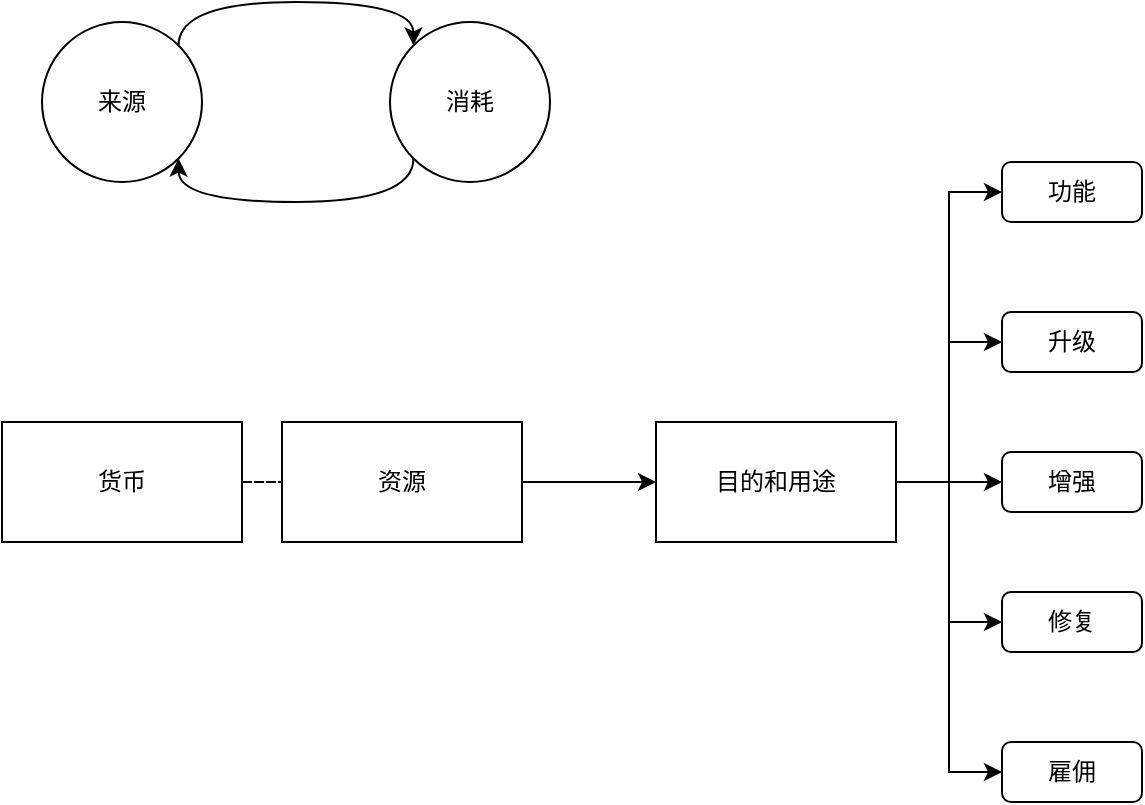 <mxfile version="22.1.16" type="github">
  <diagram name="第 1 页" id="GztoGZoLDA_IP8yJrQvN">
    <mxGraphModel dx="989" dy="1690" grid="1" gridSize="10" guides="1" tooltips="1" connect="1" arrows="1" fold="1" page="1" pageScale="1" pageWidth="827" pageHeight="1169" math="0" shadow="0">
      <root>
        <mxCell id="0" />
        <mxCell id="1" parent="0" />
        <mxCell id="jYttO9liqktZ8NMW96-u-7" style="edgeStyle=orthogonalEdgeStyle;rounded=0;orthogonalLoop=1;jettySize=auto;html=1;entryX=0;entryY=0.5;entryDx=0;entryDy=0;dashed=1;endArrow=none;endFill=0;" edge="1" parent="1" source="jYttO9liqktZ8NMW96-u-1" target="jYttO9liqktZ8NMW96-u-2">
          <mxGeometry relative="1" as="geometry" />
        </mxCell>
        <mxCell id="jYttO9liqktZ8NMW96-u-1" value="货币" style="rounded=0;whiteSpace=wrap;html=1;" vertex="1" parent="1">
          <mxGeometry x="220" y="170" width="120" height="60" as="geometry" />
        </mxCell>
        <mxCell id="jYttO9liqktZ8NMW96-u-3" style="edgeStyle=orthogonalEdgeStyle;rounded=0;orthogonalLoop=1;jettySize=auto;html=1;exitX=1;exitY=0.5;exitDx=0;exitDy=0;entryX=0;entryY=0.5;entryDx=0;entryDy=0;" edge="1" parent="1" source="jYttO9liqktZ8NMW96-u-2" target="jYttO9liqktZ8NMW96-u-4">
          <mxGeometry relative="1" as="geometry">
            <mxPoint x="560.0" y="220" as="targetPoint" />
            <mxPoint x="480.0" y="250.0" as="sourcePoint" />
          </mxGeometry>
        </mxCell>
        <mxCell id="jYttO9liqktZ8NMW96-u-2" value="资源" style="rounded=0;whiteSpace=wrap;html=1;" vertex="1" parent="1">
          <mxGeometry x="360" y="170" width="120" height="60" as="geometry" />
        </mxCell>
        <mxCell id="jYttO9liqktZ8NMW96-u-14" style="edgeStyle=orthogonalEdgeStyle;rounded=0;orthogonalLoop=1;jettySize=auto;html=1;exitX=1;exitY=0.5;exitDx=0;exitDy=0;entryX=0;entryY=0.5;entryDx=0;entryDy=0;" edge="1" parent="1" source="jYttO9liqktZ8NMW96-u-4" target="jYttO9liqktZ8NMW96-u-16">
          <mxGeometry relative="1" as="geometry">
            <mxPoint x="750.0" y="140" as="targetPoint" />
          </mxGeometry>
        </mxCell>
        <mxCell id="jYttO9liqktZ8NMW96-u-18" style="edgeStyle=orthogonalEdgeStyle;rounded=0;orthogonalLoop=1;jettySize=auto;html=1;exitX=1;exitY=0.5;exitDx=0;exitDy=0;entryX=0;entryY=0.5;entryDx=0;entryDy=0;" edge="1" parent="1" source="jYttO9liqktZ8NMW96-u-4" target="jYttO9liqktZ8NMW96-u-17">
          <mxGeometry relative="1" as="geometry" />
        </mxCell>
        <mxCell id="jYttO9liqktZ8NMW96-u-20" style="edgeStyle=orthogonalEdgeStyle;rounded=0;orthogonalLoop=1;jettySize=auto;html=1;exitX=1;exitY=0.5;exitDx=0;exitDy=0;entryX=0;entryY=0.5;entryDx=0;entryDy=0;" edge="1" parent="1" source="jYttO9liqktZ8NMW96-u-4" target="jYttO9liqktZ8NMW96-u-21">
          <mxGeometry relative="1" as="geometry">
            <mxPoint x="700.0" y="280" as="targetPoint" />
          </mxGeometry>
        </mxCell>
        <mxCell id="jYttO9liqktZ8NMW96-u-22" style="edgeStyle=orthogonalEdgeStyle;rounded=0;orthogonalLoop=1;jettySize=auto;html=1;exitX=1;exitY=0.5;exitDx=0;exitDy=0;entryX=0;entryY=0.5;entryDx=0;entryDy=0;" edge="1" parent="1" source="jYttO9liqktZ8NMW96-u-4" target="jYttO9liqktZ8NMW96-u-23">
          <mxGeometry relative="1" as="geometry">
            <mxPoint x="690.0" y="330" as="targetPoint" />
          </mxGeometry>
        </mxCell>
        <mxCell id="jYttO9liqktZ8NMW96-u-24" style="edgeStyle=orthogonalEdgeStyle;rounded=0;orthogonalLoop=1;jettySize=auto;html=1;exitX=1;exitY=0.5;exitDx=0;exitDy=0;entryX=0;entryY=0.5;entryDx=0;entryDy=0;" edge="1" parent="1" source="jYttO9liqktZ8NMW96-u-4" target="jYttO9liqktZ8NMW96-u-25">
          <mxGeometry relative="1" as="geometry">
            <mxPoint x="690.0" y="80" as="targetPoint" />
          </mxGeometry>
        </mxCell>
        <mxCell id="jYttO9liqktZ8NMW96-u-4" value="目的和用途" style="rounded=0;whiteSpace=wrap;html=1;" vertex="1" parent="1">
          <mxGeometry x="547" y="170" width="120" height="60" as="geometry" />
        </mxCell>
        <mxCell id="jYttO9liqktZ8NMW96-u-11" style="edgeStyle=orthogonalEdgeStyle;rounded=0;orthogonalLoop=1;jettySize=auto;html=1;exitX=1;exitY=0;exitDx=0;exitDy=0;entryX=0;entryY=0;entryDx=0;entryDy=0;curved=1;" edge="1" parent="1" source="jYttO9liqktZ8NMW96-u-9" target="jYttO9liqktZ8NMW96-u-10">
          <mxGeometry relative="1" as="geometry">
            <Array as="points">
              <mxPoint x="308" y="-40" />
              <mxPoint x="426" y="-40" />
            </Array>
          </mxGeometry>
        </mxCell>
        <mxCell id="jYttO9liqktZ8NMW96-u-9" value="来源" style="ellipse;whiteSpace=wrap;html=1;aspect=fixed;" vertex="1" parent="1">
          <mxGeometry x="240" y="-30" width="80" height="80" as="geometry" />
        </mxCell>
        <mxCell id="jYttO9liqktZ8NMW96-u-12" style="edgeStyle=orthogonalEdgeStyle;rounded=0;orthogonalLoop=1;jettySize=auto;html=1;exitX=0;exitY=1;exitDx=0;exitDy=0;entryX=1;entryY=1;entryDx=0;entryDy=0;curved=1;" edge="1" parent="1" source="jYttO9liqktZ8NMW96-u-10" target="jYttO9liqktZ8NMW96-u-9">
          <mxGeometry relative="1" as="geometry">
            <Array as="points">
              <mxPoint x="426" y="60" />
              <mxPoint x="308" y="60" />
            </Array>
          </mxGeometry>
        </mxCell>
        <mxCell id="jYttO9liqktZ8NMW96-u-10" value="消耗" style="ellipse;whiteSpace=wrap;html=1;aspect=fixed;" vertex="1" parent="1">
          <mxGeometry x="414" y="-30" width="80" height="80" as="geometry" />
        </mxCell>
        <mxCell id="jYttO9liqktZ8NMW96-u-16" value="升级" style="rounded=1;whiteSpace=wrap;html=1;" vertex="1" parent="1">
          <mxGeometry x="720" y="115" width="70" height="30" as="geometry" />
        </mxCell>
        <mxCell id="jYttO9liqktZ8NMW96-u-17" value="增强" style="rounded=1;whiteSpace=wrap;html=1;" vertex="1" parent="1">
          <mxGeometry x="720" y="185" width="70" height="30" as="geometry" />
        </mxCell>
        <mxCell id="jYttO9liqktZ8NMW96-u-21" value="修复" style="rounded=1;whiteSpace=wrap;html=1;" vertex="1" parent="1">
          <mxGeometry x="720" y="255" width="70" height="30" as="geometry" />
        </mxCell>
        <mxCell id="jYttO9liqktZ8NMW96-u-23" value="雇佣" style="rounded=1;whiteSpace=wrap;html=1;" vertex="1" parent="1">
          <mxGeometry x="720" y="330" width="70" height="30" as="geometry" />
        </mxCell>
        <mxCell id="jYttO9liqktZ8NMW96-u-25" value="功能" style="rounded=1;whiteSpace=wrap;html=1;" vertex="1" parent="1">
          <mxGeometry x="720" y="40" width="70" height="30" as="geometry" />
        </mxCell>
      </root>
    </mxGraphModel>
  </diagram>
</mxfile>
